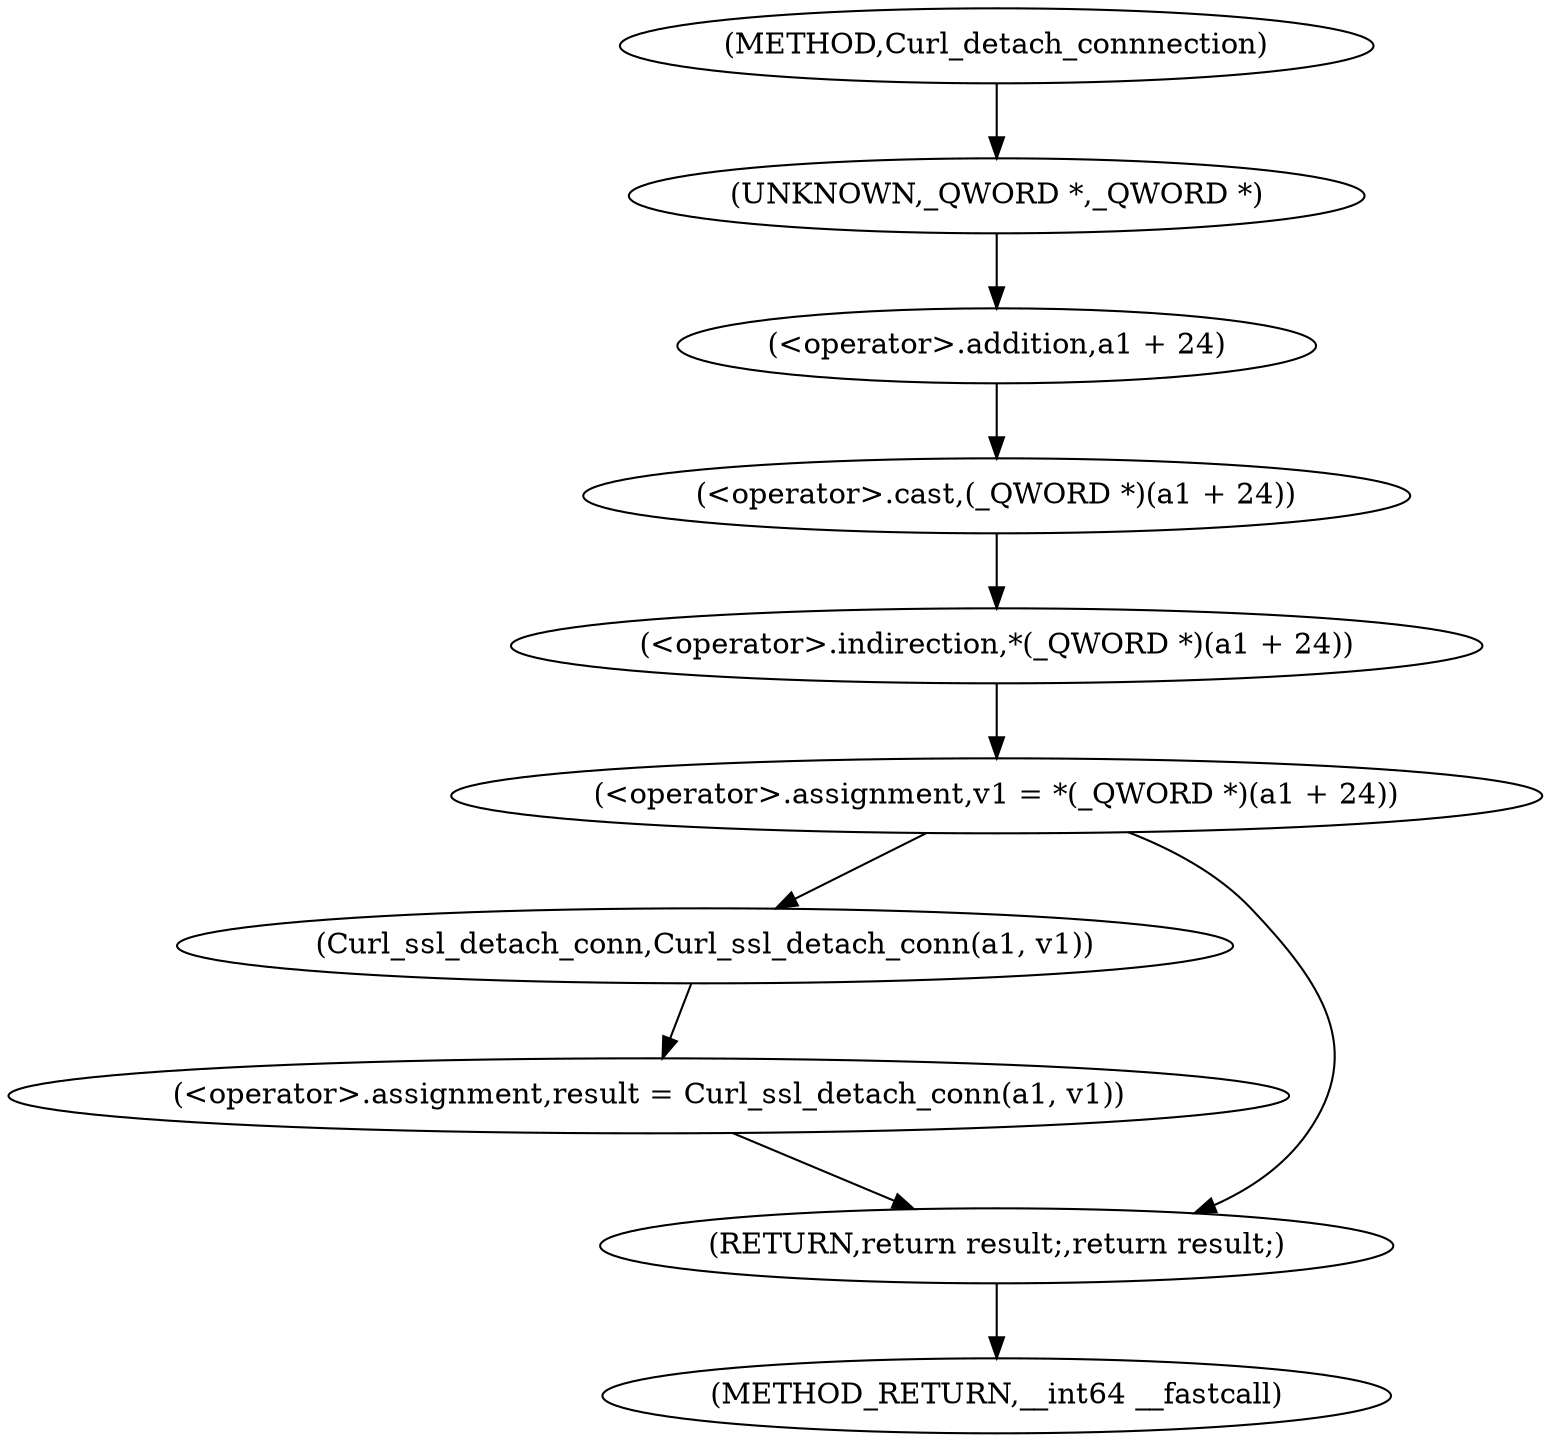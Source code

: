 digraph Curl_detach_connnection {  
"1000108" [label = "(<operator>.assignment,v1 = *(_QWORD *)(a1 + 24))" ]
"1000110" [label = "(<operator>.indirection,*(_QWORD *)(a1 + 24))" ]
"1000111" [label = "(<operator>.cast,(_QWORD *)(a1 + 24))" ]
"1000112" [label = "(UNKNOWN,_QWORD *,_QWORD *)" ]
"1000113" [label = "(<operator>.addition,a1 + 24)" ]
"1000119" [label = "(<operator>.assignment,result = Curl_ssl_detach_conn(a1, v1))" ]
"1000121" [label = "(Curl_ssl_detach_conn,Curl_ssl_detach_conn(a1, v1))" ]
"1000125" [label = "(RETURN,return result;,return result;)" ]
"1000103" [label = "(METHOD,Curl_detach_connnection)" ]
"1000127" [label = "(METHOD_RETURN,__int64 __fastcall)" ]
  "1000108" -> "1000121" 
  "1000108" -> "1000125" 
  "1000110" -> "1000108" 
  "1000111" -> "1000110" 
  "1000112" -> "1000113" 
  "1000113" -> "1000111" 
  "1000119" -> "1000125" 
  "1000121" -> "1000119" 
  "1000125" -> "1000127" 
  "1000103" -> "1000112" 
}
